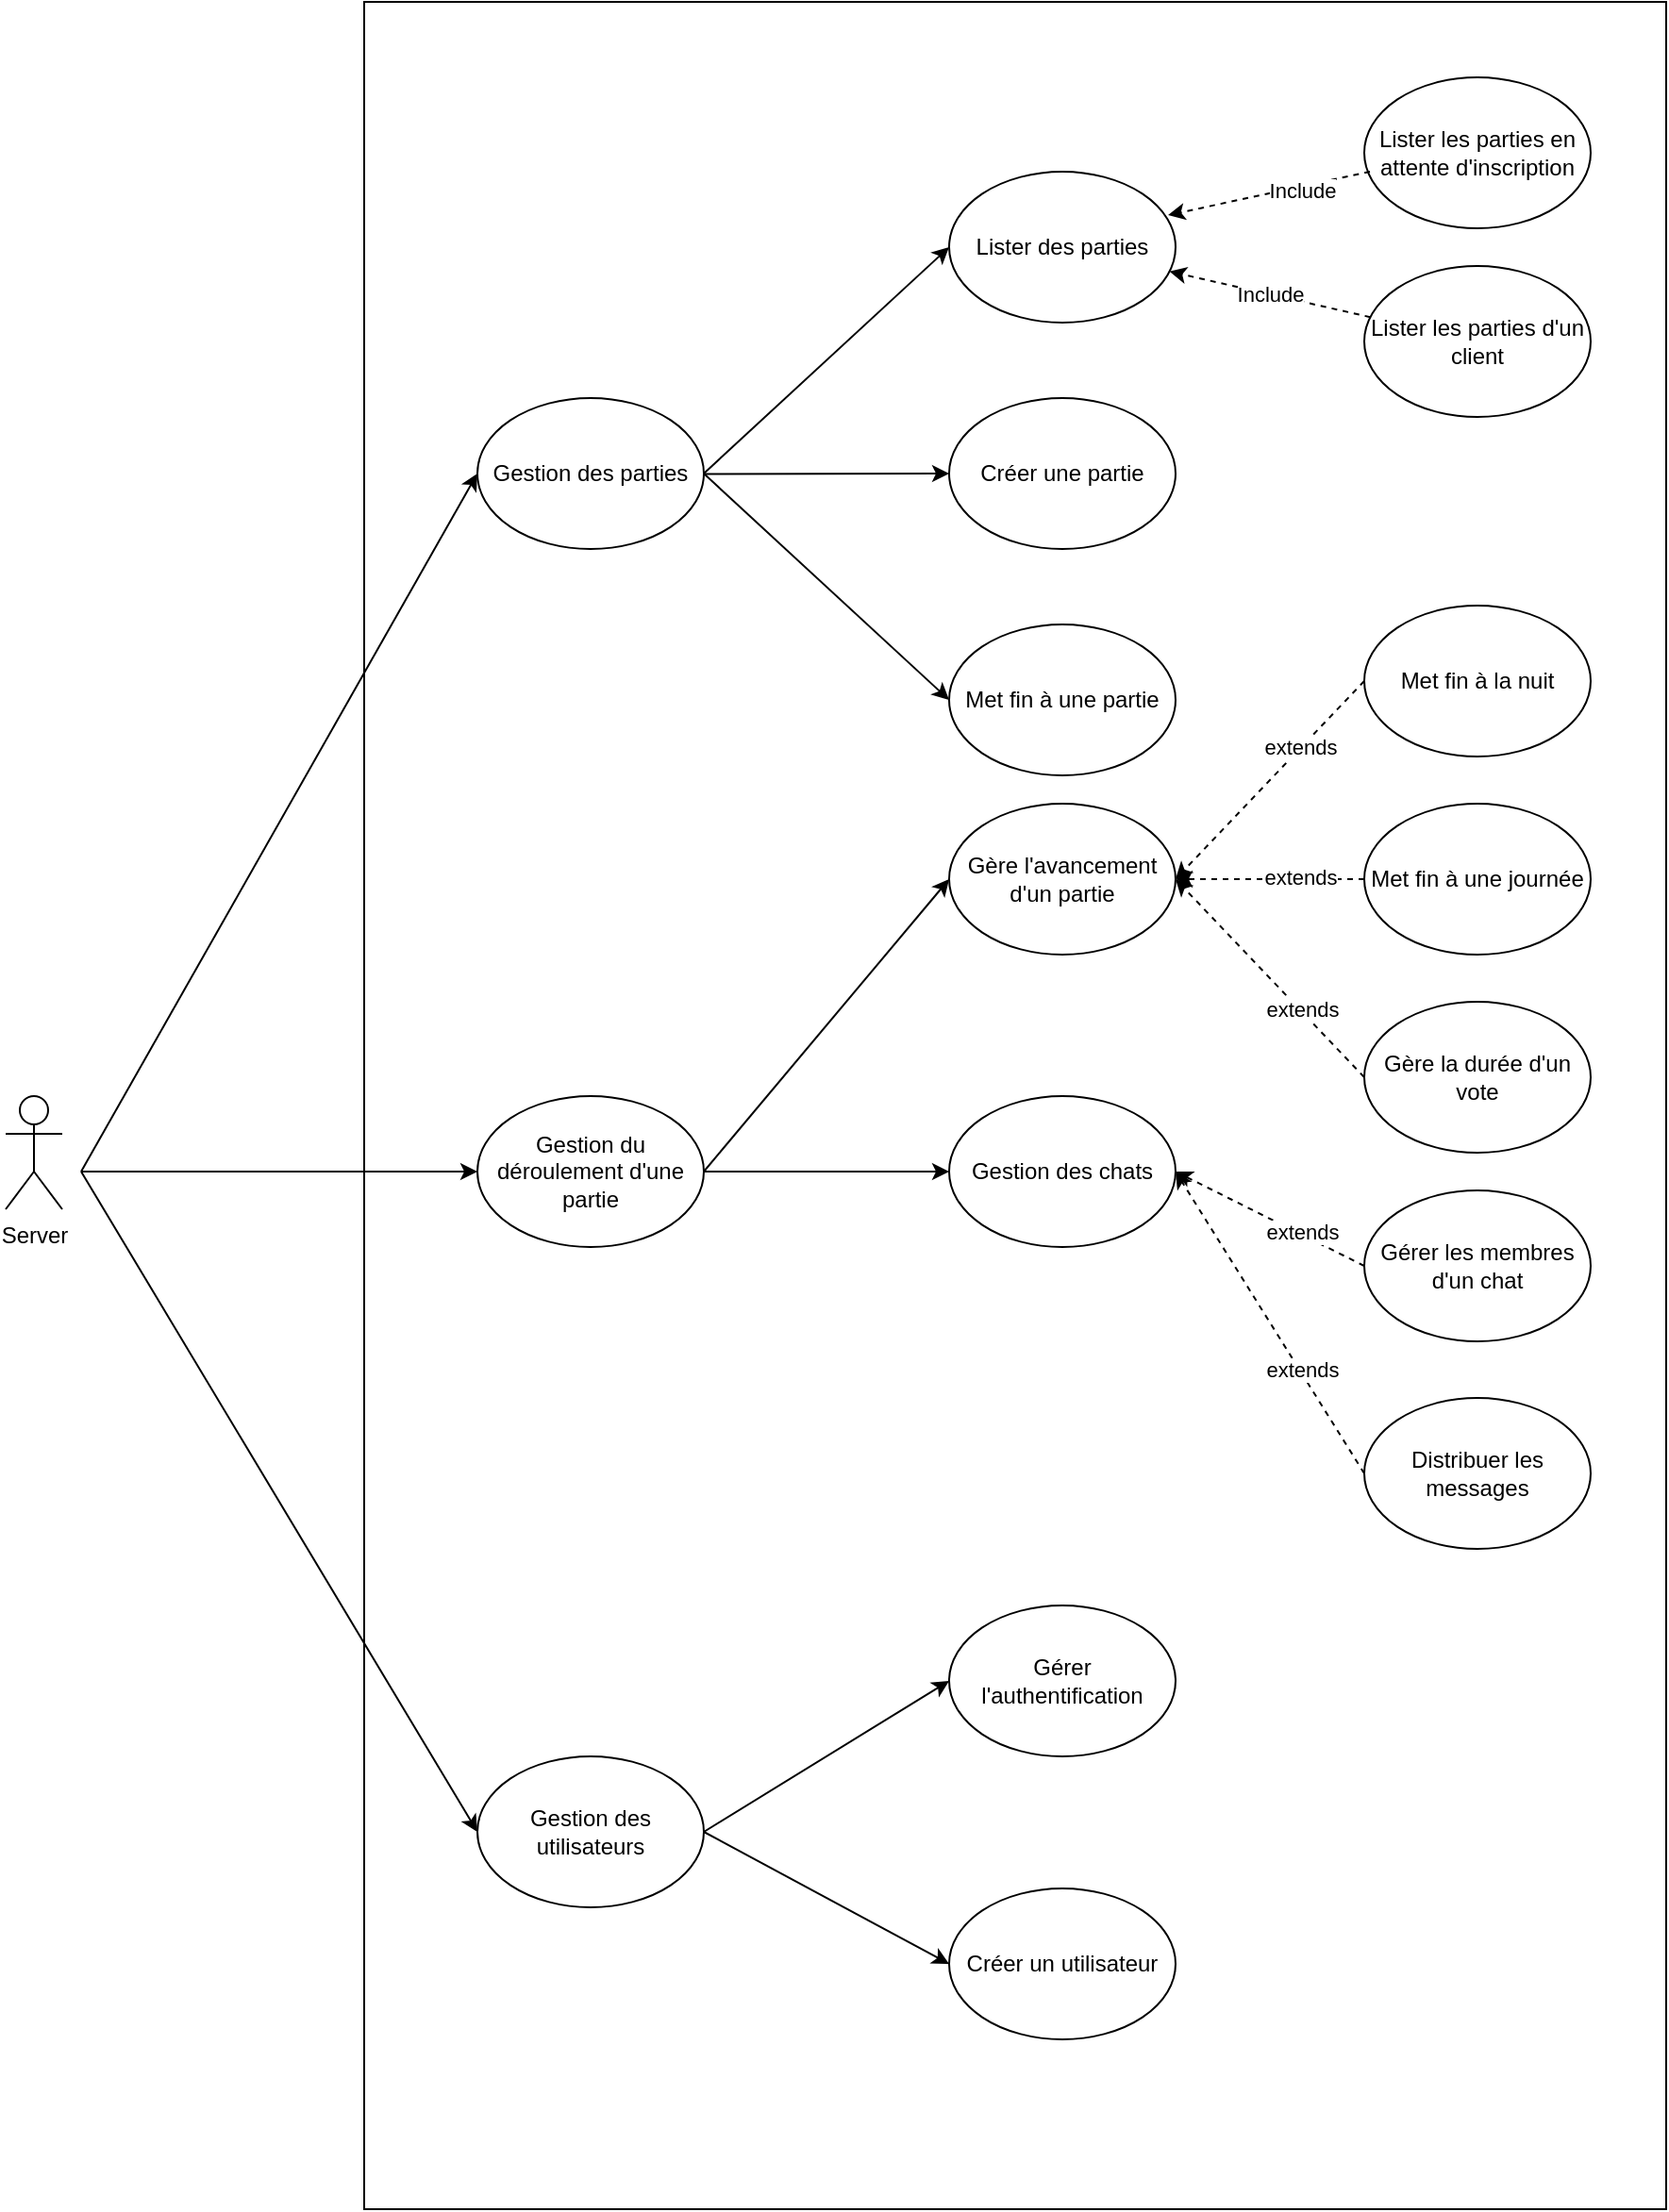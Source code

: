<mxfile>
    <diagram id="jqz4A1UIjfdPqVLPxfQ6" name="Page-1">
        <mxGraphModel dx="1619" dy="904" grid="1" gridSize="10" guides="1" tooltips="1" connect="1" arrows="1" fold="1" page="1" pageScale="1" pageWidth="827" pageHeight="1169" math="0" shadow="0">
            <root>
                <mxCell id="0"/>
                <mxCell id="1" parent="0"/>
                <mxCell id="37" value="" style="rounded=0;whiteSpace=wrap;html=1;" parent="1" vertex="1">
                    <mxGeometry x="320" y="40" width="690" height="1170" as="geometry"/>
                </mxCell>
                <mxCell id="2" value="Server" style="shape=umlActor;verticalLabelPosition=bottom;verticalAlign=top;html=1;outlineConnect=0;" parent="1" vertex="1">
                    <mxGeometry x="130" y="620" width="30" height="60" as="geometry"/>
                </mxCell>
                <mxCell id="56" style="edgeStyle=none;html=1;exitX=0;exitY=0.5;exitDx=0;exitDy=0;entryX=1;entryY=0.5;entryDx=0;entryDy=0;endArrow=none;startArrow=classic;startFill=1;endFill=0;" edge="1" parent="1" source="7" target="52">
                    <mxGeometry relative="1" as="geometry"/>
                </mxCell>
                <mxCell id="7" value="Lister des parties" style="ellipse;whiteSpace=wrap;html=1;" parent="1" vertex="1">
                    <mxGeometry x="630" y="130" width="120" height="80" as="geometry"/>
                </mxCell>
                <mxCell id="8" value="Lister les parties d'un client" style="ellipse;whiteSpace=wrap;html=1;" parent="1" vertex="1">
                    <mxGeometry x="850" y="180" width="120" height="80" as="geometry"/>
                </mxCell>
                <mxCell id="9" value="Lister les parties en attente d'inscription" style="ellipse;whiteSpace=wrap;html=1;" parent="1" vertex="1">
                    <mxGeometry x="850" y="80" width="120" height="80" as="geometry"/>
                </mxCell>
                <mxCell id="10" value="" style="endArrow=classic;html=1;dashed=1;" parent="1" source="8" target="7" edge="1">
                    <mxGeometry relative="1" as="geometry">
                        <mxPoint x="330" y="380" as="sourcePoint"/>
                        <mxPoint x="490" y="380" as="targetPoint"/>
                    </mxGeometry>
                </mxCell>
                <mxCell id="11" value="Include" style="edgeLabel;resizable=0;html=1;align=center;verticalAlign=middle;" parent="10" connectable="0" vertex="1">
                    <mxGeometry relative="1" as="geometry"/>
                </mxCell>
                <mxCell id="13" value="" style="endArrow=classic;html=1;entryX=0.967;entryY=0.288;entryDx=0;entryDy=0;exitX=0.025;exitY=0.625;exitDx=0;exitDy=0;exitPerimeter=0;entryPerimeter=0;dashed=1;" parent="1" source="9" target="7" edge="1">
                    <mxGeometry relative="1" as="geometry">
                        <mxPoint x="360" y="380" as="sourcePoint"/>
                        <mxPoint x="460" y="380" as="targetPoint"/>
                    </mxGeometry>
                </mxCell>
                <mxCell id="16" value="Include" style="edgeLabel;html=1;align=center;verticalAlign=middle;resizable=0;points=[];" parent="13" vertex="1" connectable="0">
                    <mxGeometry x="-0.302" y="2" relative="1" as="geometry">
                        <mxPoint as="offset"/>
                    </mxGeometry>
                </mxCell>
                <mxCell id="57" style="edgeStyle=none;html=1;exitX=0;exitY=0.5;exitDx=0;exitDy=0;endArrow=none;startArrow=classic;startFill=1;endFill=0;" edge="1" parent="1" source="18">
                    <mxGeometry relative="1" as="geometry">
                        <mxPoint x="500" y="290.294" as="targetPoint"/>
                    </mxGeometry>
                </mxCell>
                <mxCell id="18" value="Créer une partie" style="ellipse;whiteSpace=wrap;html=1;" parent="1" vertex="1">
                    <mxGeometry x="630" y="250" width="120" height="80" as="geometry"/>
                </mxCell>
                <mxCell id="58" style="edgeStyle=none;html=1;exitX=0;exitY=0.5;exitDx=0;exitDy=0;startArrow=classic;startFill=1;endArrow=none;endFill=0;" edge="1" parent="1" source="20">
                    <mxGeometry relative="1" as="geometry">
                        <mxPoint x="500" y="290" as="targetPoint"/>
                    </mxGeometry>
                </mxCell>
                <mxCell id="20" value="Met fin à une partie" style="ellipse;whiteSpace=wrap;html=1;" parent="1" vertex="1">
                    <mxGeometry x="630" y="370" width="120" height="80" as="geometry"/>
                </mxCell>
                <mxCell id="22" value="Gère l'avancement d'un partie" style="ellipse;whiteSpace=wrap;html=1;" parent="1" vertex="1">
                    <mxGeometry x="630" y="465" width="120" height="80" as="geometry"/>
                </mxCell>
                <mxCell id="24" value="Met fin à la nuit" style="ellipse;whiteSpace=wrap;html=1;" parent="1" vertex="1">
                    <mxGeometry x="850" y="360" width="120" height="80" as="geometry"/>
                </mxCell>
                <mxCell id="25" value="Met fin à une journée" style="ellipse;whiteSpace=wrap;html=1;" parent="1" vertex="1">
                    <mxGeometry x="850" y="465" width="120" height="80" as="geometry"/>
                </mxCell>
                <mxCell id="26" value="Gère la durée d'un vote" style="ellipse;whiteSpace=wrap;html=1;" parent="1" vertex="1">
                    <mxGeometry x="850" y="570" width="120" height="80" as="geometry"/>
                </mxCell>
                <mxCell id="27" value="" style="endArrow=classic;html=1;dashed=1;entryX=1;entryY=0.5;entryDx=0;entryDy=0;exitX=0;exitY=0.5;exitDx=0;exitDy=0;" parent="1" source="24" target="22" edge="1">
                    <mxGeometry relative="1" as="geometry">
                        <mxPoint x="593.792" y="530.039" as="sourcePoint"/>
                        <mxPoint x="479.997" y="509.997" as="targetPoint"/>
                    </mxGeometry>
                </mxCell>
                <mxCell id="29" value="extends" style="edgeLabel;html=1;align=center;verticalAlign=middle;resizable=0;points=[];" parent="27" vertex="1" connectable="0">
                    <mxGeometry x="-0.323" y="-1" relative="1" as="geometry">
                        <mxPoint as="offset"/>
                    </mxGeometry>
                </mxCell>
                <mxCell id="30" value="" style="endArrow=classic;html=1;dashed=1;entryX=1;entryY=0.5;entryDx=0;entryDy=0;exitX=0;exitY=0.5;exitDx=0;exitDy=0;" parent="1" source="25" target="22" edge="1">
                    <mxGeometry relative="1" as="geometry">
                        <mxPoint x="610" y="590" as="sourcePoint"/>
                        <mxPoint x="491.92" y="595.96" as="targetPoint"/>
                    </mxGeometry>
                </mxCell>
                <mxCell id="31" value="extends" style="edgeLabel;html=1;align=center;verticalAlign=middle;resizable=0;points=[];" parent="30" vertex="1" connectable="0">
                    <mxGeometry x="-0.323" y="-1" relative="1" as="geometry">
                        <mxPoint as="offset"/>
                    </mxGeometry>
                </mxCell>
                <mxCell id="32" value="" style="endArrow=classic;html=1;dashed=1;entryX=1;entryY=0.5;entryDx=0;entryDy=0;exitX=0;exitY=0.5;exitDx=0;exitDy=0;" parent="1" source="26" target="22" edge="1">
                    <mxGeometry relative="1" as="geometry">
                        <mxPoint x="609.04" y="563.04" as="sourcePoint"/>
                        <mxPoint x="490.96" y="569" as="targetPoint"/>
                    </mxGeometry>
                </mxCell>
                <mxCell id="33" value="extends" style="edgeLabel;html=1;align=center;verticalAlign=middle;resizable=0;points=[];" parent="32" vertex="1" connectable="0">
                    <mxGeometry x="-0.323" y="-1" relative="1" as="geometry">
                        <mxPoint as="offset"/>
                    </mxGeometry>
                </mxCell>
                <mxCell id="34" value="Gestion des chats" style="ellipse;whiteSpace=wrap;html=1;" parent="1" vertex="1">
                    <mxGeometry x="630" y="620" width="120" height="80" as="geometry"/>
                </mxCell>
                <mxCell id="41" style="edgeStyle=none;html=1;exitX=1;exitY=0.5;exitDx=0;exitDy=0;entryX=0;entryY=0.5;entryDx=0;entryDy=0;" edge="1" parent="1" source="38" target="22">
                    <mxGeometry relative="1" as="geometry"/>
                </mxCell>
                <mxCell id="42" style="edgeStyle=none;html=1;exitX=1;exitY=0.5;exitDx=0;exitDy=0;entryX=0;entryY=0.5;entryDx=0;entryDy=0;" edge="1" parent="1" source="38" target="34">
                    <mxGeometry relative="1" as="geometry"/>
                </mxCell>
                <mxCell id="65" style="edgeStyle=none;html=1;exitX=0;exitY=0.5;exitDx=0;exitDy=0;startArrow=classic;startFill=1;endArrow=none;endFill=0;" edge="1" parent="1" source="38">
                    <mxGeometry relative="1" as="geometry">
                        <mxPoint x="170" y="660" as="targetPoint"/>
                    </mxGeometry>
                </mxCell>
                <mxCell id="38" value="Gestion du déroulement d'une partie" style="ellipse;whiteSpace=wrap;html=1;" vertex="1" parent="1">
                    <mxGeometry x="380" y="620" width="120" height="80" as="geometry"/>
                </mxCell>
                <mxCell id="43" value="Gérer les membres&lt;br&gt;d'un chat" style="ellipse;whiteSpace=wrap;html=1;" vertex="1" parent="1">
                    <mxGeometry x="850" y="670" width="120" height="80" as="geometry"/>
                </mxCell>
                <mxCell id="44" value="Distribuer les messages" style="ellipse;whiteSpace=wrap;html=1;" vertex="1" parent="1">
                    <mxGeometry x="850" y="780" width="120" height="80" as="geometry"/>
                </mxCell>
                <mxCell id="47" value="" style="endArrow=classic;html=1;dashed=1;entryX=1;entryY=0.5;entryDx=0;entryDy=0;exitX=0;exitY=0.5;exitDx=0;exitDy=0;" edge="1" parent="1" source="43" target="34">
                    <mxGeometry relative="1" as="geometry">
                        <mxPoint x="850.0" y="712.5" as="sourcePoint"/>
                        <mxPoint x="750" y="607.5" as="targetPoint"/>
                    </mxGeometry>
                </mxCell>
                <mxCell id="48" value="extends" style="edgeLabel;html=1;align=center;verticalAlign=middle;resizable=0;points=[];" vertex="1" connectable="0" parent="47">
                    <mxGeometry x="-0.323" y="-1" relative="1" as="geometry">
                        <mxPoint as="offset"/>
                    </mxGeometry>
                </mxCell>
                <mxCell id="49" value="" style="endArrow=classic;html=1;dashed=1;entryX=1;entryY=0.5;entryDx=0;entryDy=0;exitX=0;exitY=0.5;exitDx=0;exitDy=0;" edge="1" parent="1" source="44" target="34">
                    <mxGeometry relative="1" as="geometry">
                        <mxPoint x="870.0" y="630" as="sourcePoint"/>
                        <mxPoint x="770" y="525" as="targetPoint"/>
                    </mxGeometry>
                </mxCell>
                <mxCell id="50" value="extends" style="edgeLabel;html=1;align=center;verticalAlign=middle;resizable=0;points=[];" vertex="1" connectable="0" parent="49">
                    <mxGeometry x="-0.323" y="-1" relative="1" as="geometry">
                        <mxPoint as="offset"/>
                    </mxGeometry>
                </mxCell>
                <mxCell id="67" style="edgeStyle=none;html=1;exitX=0;exitY=0.5;exitDx=0;exitDy=0;startArrow=classic;startFill=1;endArrow=none;endFill=0;" edge="1" parent="1" source="51">
                    <mxGeometry relative="1" as="geometry">
                        <mxPoint x="170" y="660" as="targetPoint"/>
                    </mxGeometry>
                </mxCell>
                <mxCell id="51" value="Gestion des utilisateurs" style="ellipse;whiteSpace=wrap;html=1;" vertex="1" parent="1">
                    <mxGeometry x="380" y="970" width="120" height="80" as="geometry"/>
                </mxCell>
                <mxCell id="66" style="edgeStyle=none;html=1;exitX=0;exitY=0.5;exitDx=0;exitDy=0;startArrow=classic;startFill=1;endArrow=none;endFill=0;" edge="1" parent="1" source="52">
                    <mxGeometry relative="1" as="geometry">
                        <mxPoint x="170" y="660" as="targetPoint"/>
                    </mxGeometry>
                </mxCell>
                <mxCell id="52" value="Gestion des parties" style="ellipse;whiteSpace=wrap;html=1;" vertex="1" parent="1">
                    <mxGeometry x="380" y="250" width="120" height="80" as="geometry"/>
                </mxCell>
                <mxCell id="62" style="edgeStyle=none;html=1;exitX=0;exitY=0.5;exitDx=0;exitDy=0;endArrow=none;startArrow=classic;startFill=1;endFill=0;" edge="1" parent="1" source="59">
                    <mxGeometry relative="1" as="geometry">
                        <mxPoint x="500" y="1010" as="targetPoint"/>
                    </mxGeometry>
                </mxCell>
                <mxCell id="59" value="Gérer l'authentification" style="ellipse;whiteSpace=wrap;html=1;" vertex="1" parent="1">
                    <mxGeometry x="630" y="890" width="120" height="80" as="geometry"/>
                </mxCell>
                <mxCell id="61" style="edgeStyle=none;html=1;exitX=0;exitY=0.5;exitDx=0;exitDy=0;entryX=1;entryY=0.5;entryDx=0;entryDy=0;endArrow=none;startArrow=classic;startFill=1;endFill=0;" edge="1" parent="1" source="60" target="51">
                    <mxGeometry relative="1" as="geometry"/>
                </mxCell>
                <mxCell id="60" value="Créer un utilisateur" style="ellipse;whiteSpace=wrap;html=1;" vertex="1" parent="1">
                    <mxGeometry x="630" y="1040" width="120" height="80" as="geometry"/>
                </mxCell>
            </root>
        </mxGraphModel>
    </diagram>
</mxfile>